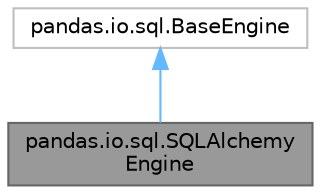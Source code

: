 digraph "pandas.io.sql.SQLAlchemyEngine"
{
 // LATEX_PDF_SIZE
  bgcolor="transparent";
  edge [fontname=Helvetica,fontsize=10,labelfontname=Helvetica,labelfontsize=10];
  node [fontname=Helvetica,fontsize=10,shape=box,height=0.2,width=0.4];
  Node1 [id="Node000001",label="pandas.io.sql.SQLAlchemy\lEngine",height=0.2,width=0.4,color="gray40", fillcolor="grey60", style="filled", fontcolor="black",tooltip=" "];
  Node2 -> Node1 [id="edge2_Node000001_Node000002",dir="back",color="steelblue1",style="solid",tooltip=" "];
  Node2 [id="Node000002",label="pandas.io.sql.BaseEngine",height=0.2,width=0.4,color="grey75", fillcolor="white", style="filled",URL="$d3/dc9/classpandas_1_1io_1_1sql_1_1BaseEngine.html",tooltip=" "];
}
